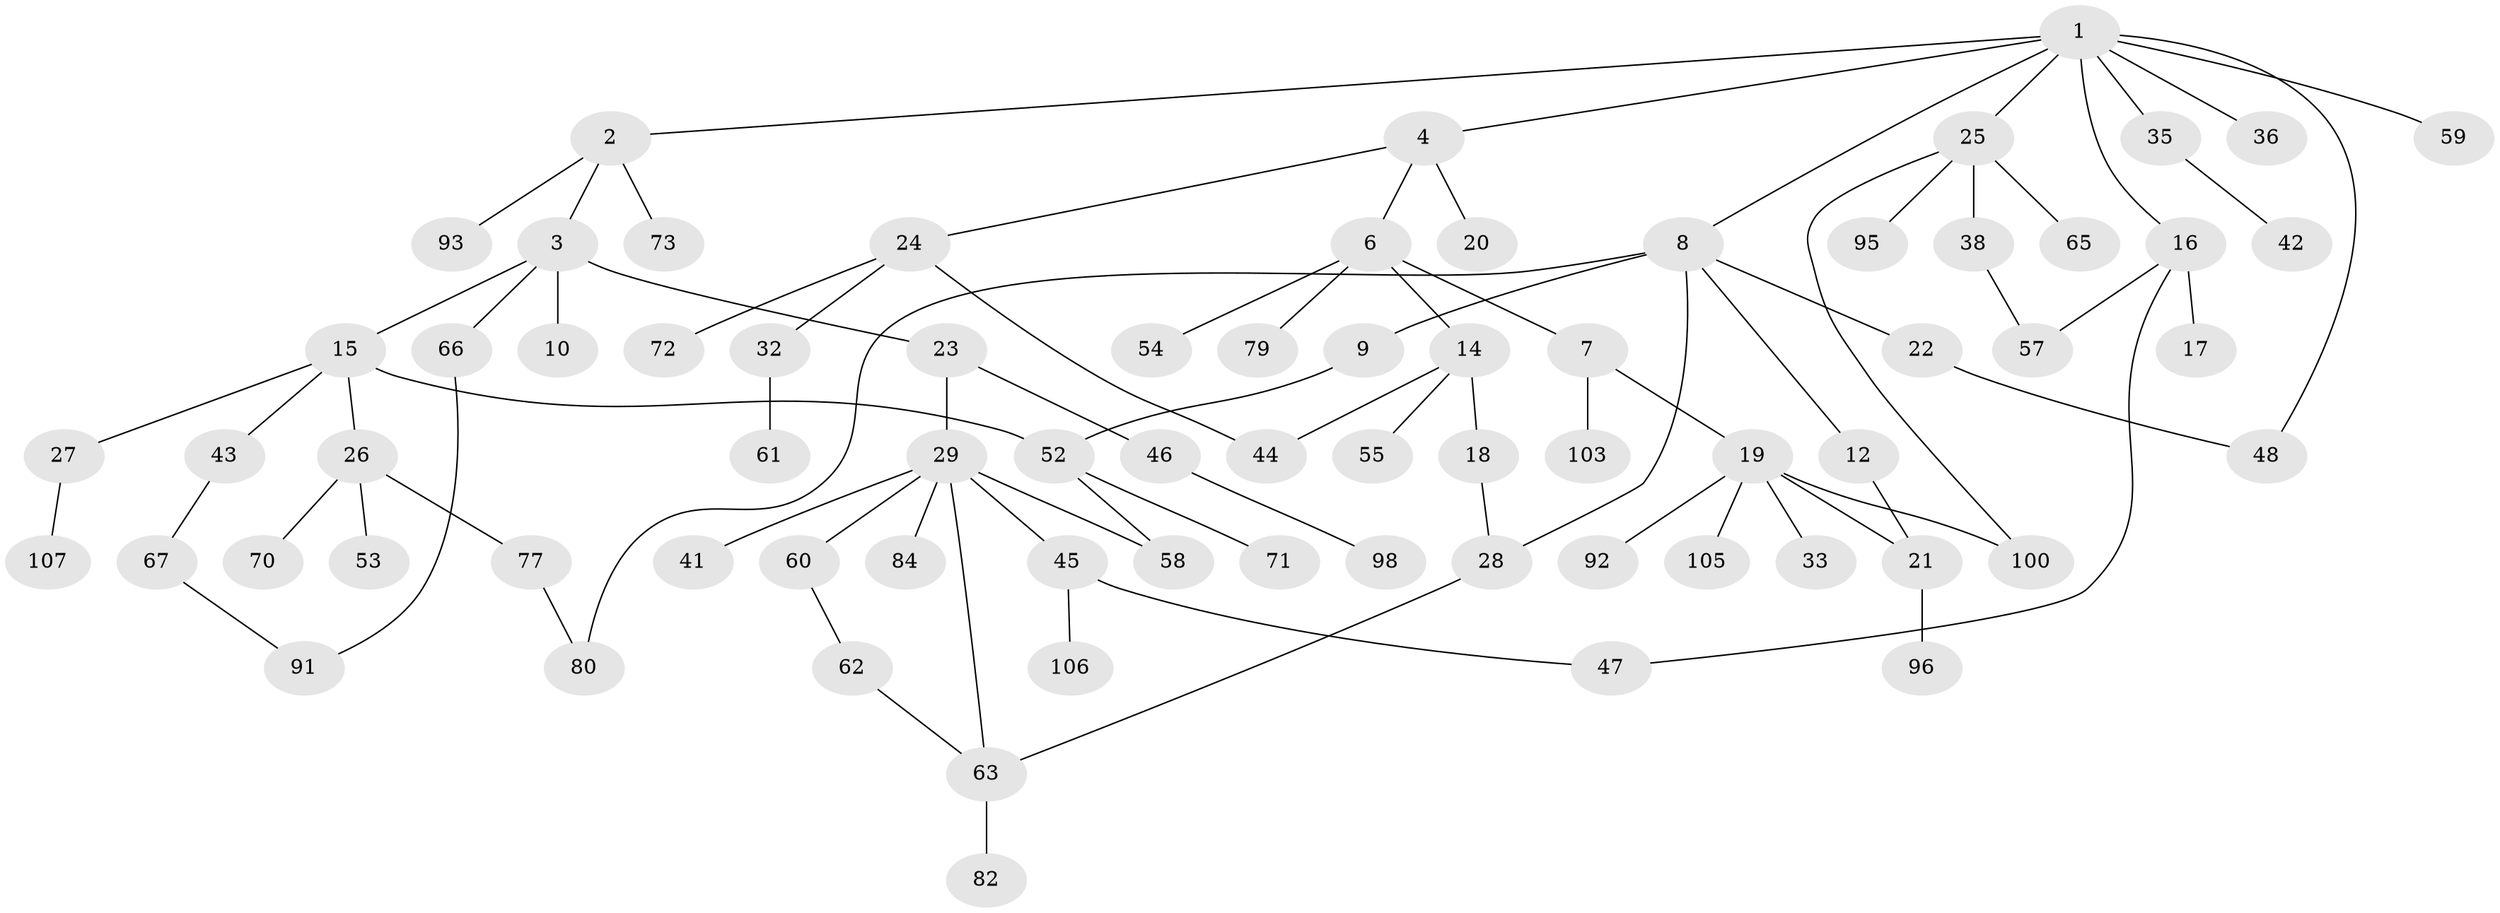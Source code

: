 // original degree distribution, {7: 0.009345794392523364, 3: 0.1588785046728972, 5: 0.018691588785046728, 4: 0.1308411214953271, 6: 0.018691588785046728, 2: 0.2897196261682243, 1: 0.37383177570093457}
// Generated by graph-tools (version 1.1) at 2025/41/03/06/25 10:41:31]
// undirected, 73 vertices, 85 edges
graph export_dot {
graph [start="1"]
  node [color=gray90,style=filled];
  1 [super="+13"];
  2 [super="+56"];
  3 [super="+5"];
  4 [super="+74"];
  6 [super="+39"];
  7 [super="+50"];
  8 [super="+11"];
  9;
  10 [super="+76"];
  12 [super="+88"];
  14 [super="+37"];
  15 [super="+31"];
  16 [super="+51"];
  17 [super="+102"];
  18;
  19 [super="+85"];
  20 [super="+30"];
  21 [super="+83"];
  22 [super="+90"];
  23;
  24;
  25 [super="+64"];
  26 [super="+40"];
  27;
  28 [super="+86"];
  29 [super="+34"];
  32 [super="+87"];
  33;
  35;
  36;
  38 [super="+94"];
  41;
  42 [super="+78"];
  43;
  44;
  45 [super="+81"];
  46 [super="+49"];
  47;
  48;
  52 [super="+68"];
  53;
  54;
  55;
  57;
  58;
  59;
  60;
  61;
  62 [super="+89"];
  63 [super="+104"];
  65;
  66 [super="+75"];
  67 [super="+69"];
  70;
  71;
  72 [super="+99"];
  73;
  77 [super="+97"];
  79;
  80;
  82;
  84;
  91;
  92;
  93;
  95;
  96;
  98;
  100 [super="+101"];
  103;
  105;
  106;
  107;
  1 -- 2;
  1 -- 4;
  1 -- 8;
  1 -- 35;
  1 -- 36;
  1 -- 48;
  1 -- 16;
  1 -- 59;
  1 -- 25;
  2 -- 3;
  2 -- 73;
  2 -- 93;
  3 -- 15;
  3 -- 10;
  3 -- 66;
  3 -- 23;
  4 -- 6;
  4 -- 20;
  4 -- 24;
  6 -- 7;
  6 -- 14;
  6 -- 54;
  6 -- 79;
  7 -- 19;
  7 -- 103;
  8 -- 9;
  8 -- 80;
  8 -- 12;
  8 -- 22;
  8 -- 28;
  9 -- 52;
  12 -- 21;
  14 -- 18;
  14 -- 44;
  14 -- 55;
  15 -- 26;
  15 -- 27;
  15 -- 43;
  15 -- 52;
  16 -- 17;
  16 -- 47;
  16 -- 57;
  18 -- 28;
  19 -- 21;
  19 -- 33;
  19 -- 92;
  19 -- 105;
  19 -- 100;
  21 -- 96;
  22 -- 48;
  23 -- 29;
  23 -- 46;
  24 -- 32;
  24 -- 72;
  24 -- 44;
  25 -- 38;
  25 -- 65;
  25 -- 100;
  25 -- 95;
  26 -- 53;
  26 -- 77;
  26 -- 70;
  27 -- 107;
  28 -- 63;
  29 -- 58;
  29 -- 60;
  29 -- 63;
  29 -- 41;
  29 -- 45;
  29 -- 84;
  32 -- 61;
  35 -- 42;
  38 -- 57;
  43 -- 67;
  45 -- 47;
  45 -- 106;
  46 -- 98;
  52 -- 58;
  52 -- 71;
  60 -- 62;
  62 -- 63;
  63 -- 82;
  66 -- 91;
  67 -- 91;
  77 -- 80;
}
